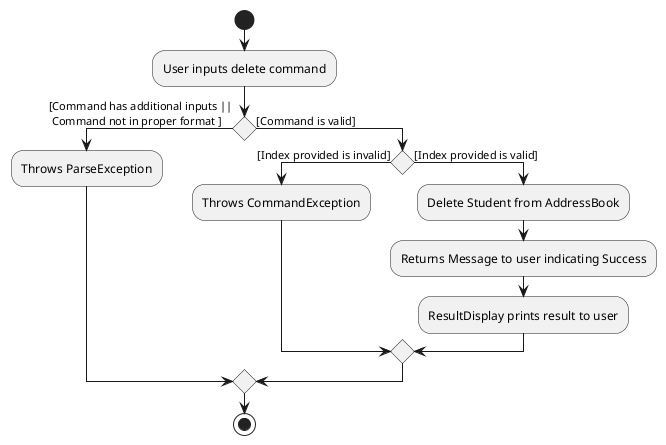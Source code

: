 @startuml
'https://plantuml.com/activity-diagram-beta

start

:User inputs delete command;

If () then ([Command has additional inputs ||\n Command not in proper format ])
    :Throws ParseException;

    else ([Command is valid])


    If () then ([Index provided is invalid])
    :Throws CommandException;

    else ([Index provided is valid])
        :Delete Student from AddressBook;
        :Returns Message to user indicating Success;
        :ResultDisplay prints result to user;
        endif
    endif
stop

@enduml
